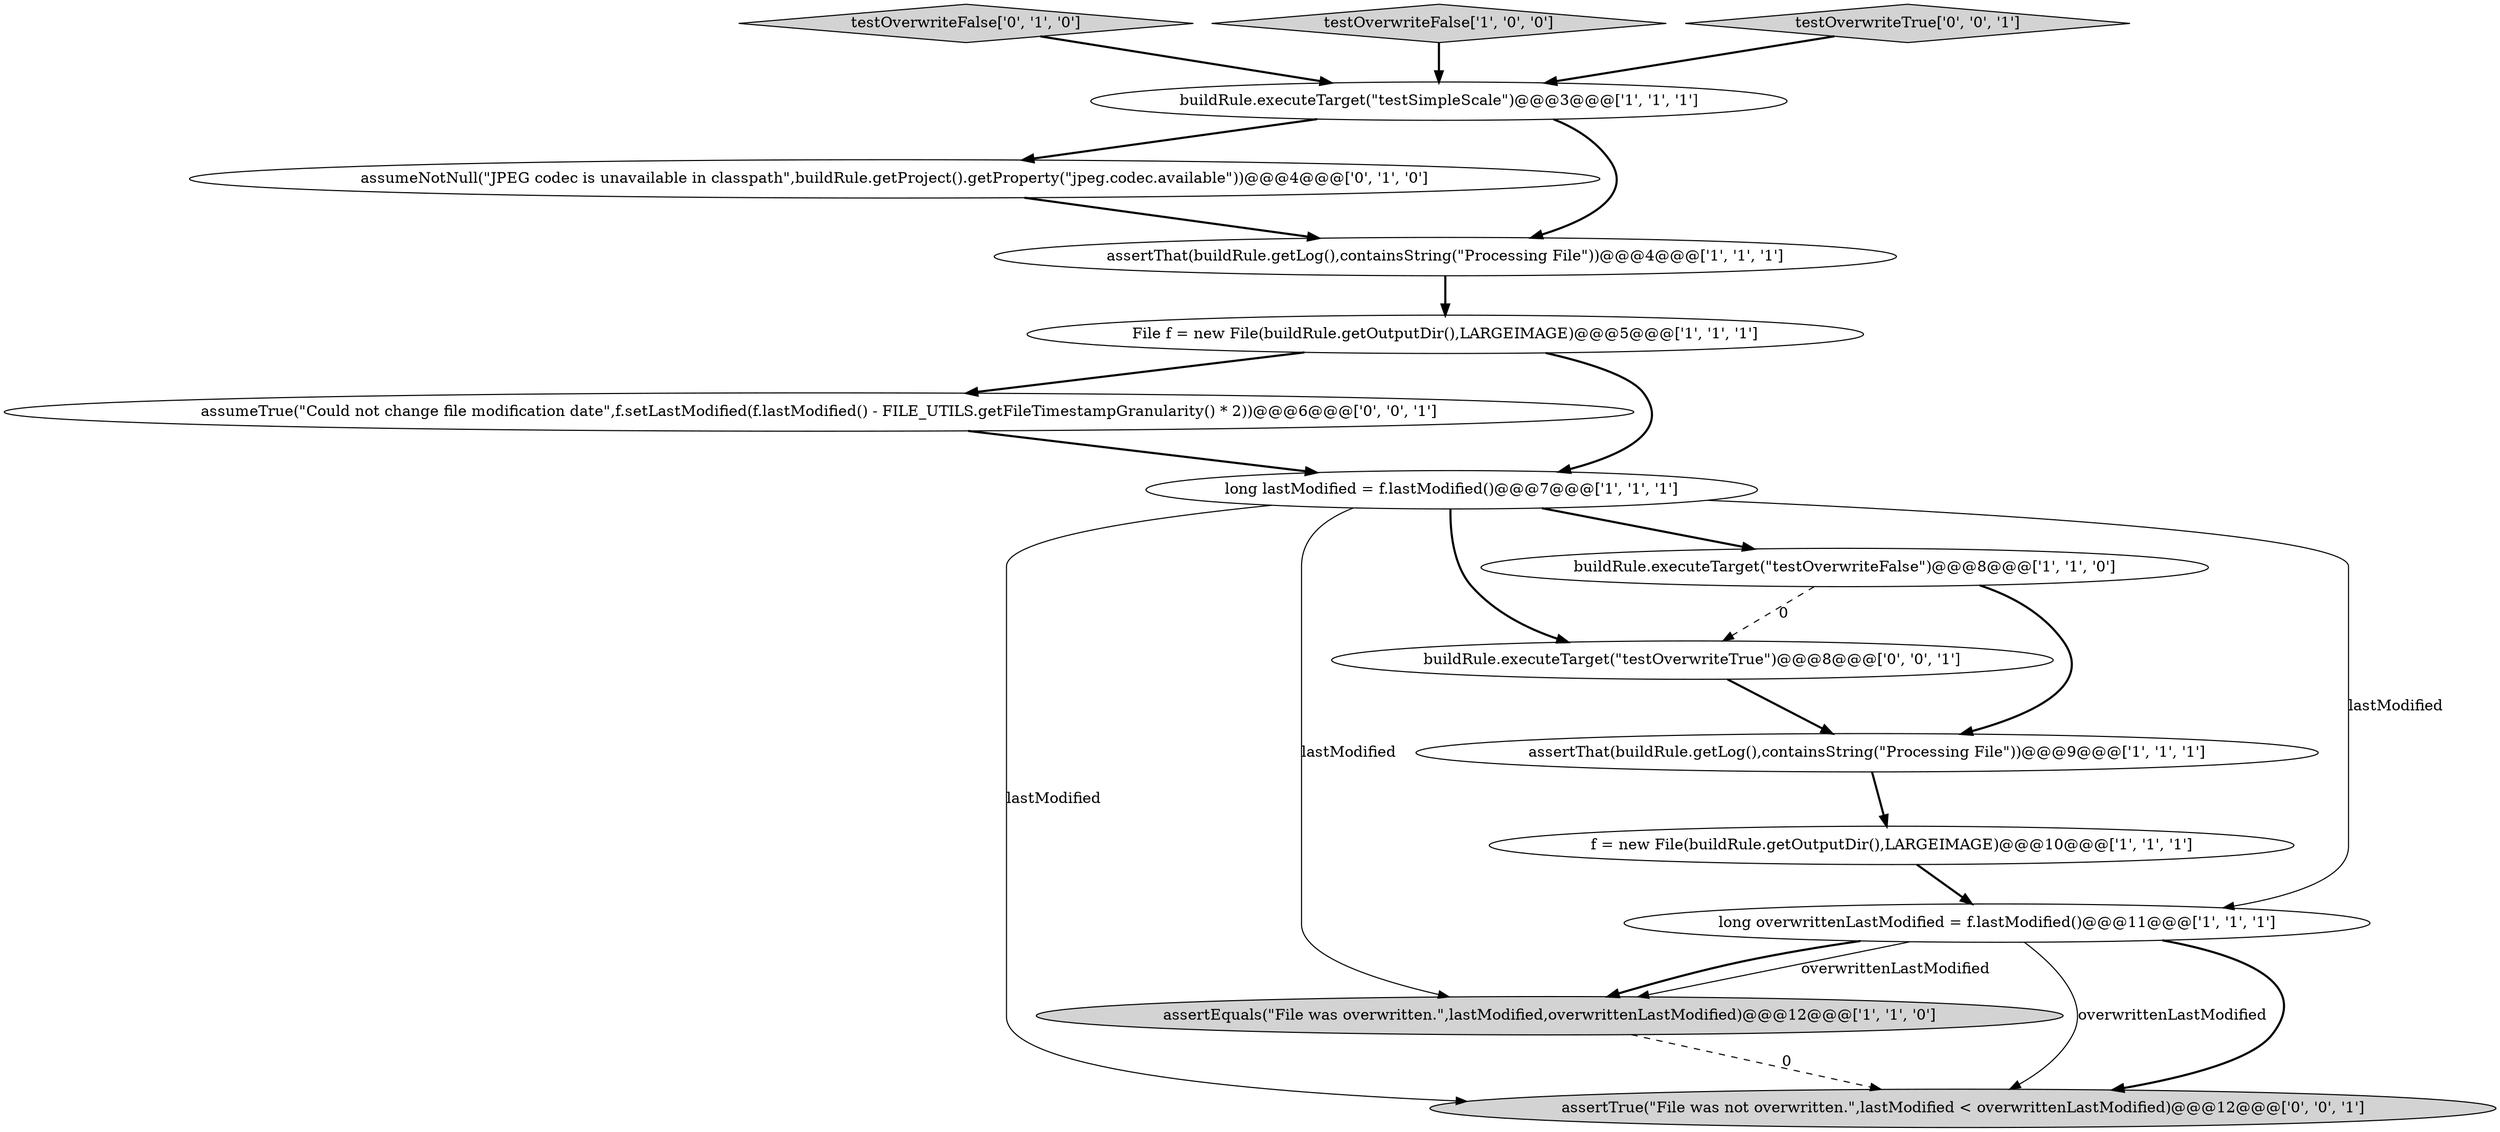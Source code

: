 digraph {
0 [style = filled, label = "assertThat(buildRule.getLog(),containsString(\"Processing File\"))@@@9@@@['1', '1', '1']", fillcolor = white, shape = ellipse image = "AAA0AAABBB1BBB"];
1 [style = filled, label = "buildRule.executeTarget(\"testSimpleScale\")@@@3@@@['1', '1', '1']", fillcolor = white, shape = ellipse image = "AAA0AAABBB1BBB"];
9 [style = filled, label = "File f = new File(buildRule.getOutputDir(),LARGEIMAGE)@@@5@@@['1', '1', '1']", fillcolor = white, shape = ellipse image = "AAA0AAABBB1BBB"];
2 [style = filled, label = "buildRule.executeTarget(\"testOverwriteFalse\")@@@8@@@['1', '1', '0']", fillcolor = white, shape = ellipse image = "AAA0AAABBB1BBB"];
13 [style = filled, label = "assertTrue(\"File was not overwritten.\",lastModified < overwrittenLastModified)@@@12@@@['0', '0', '1']", fillcolor = lightgray, shape = ellipse image = "AAA0AAABBB3BBB"];
15 [style = filled, label = "buildRule.executeTarget(\"testOverwriteTrue\")@@@8@@@['0', '0', '1']", fillcolor = white, shape = ellipse image = "AAA0AAABBB3BBB"];
4 [style = filled, label = "f = new File(buildRule.getOutputDir(),LARGEIMAGE)@@@10@@@['1', '1', '1']", fillcolor = white, shape = ellipse image = "AAA0AAABBB1BBB"];
11 [style = filled, label = "assumeNotNull(\"JPEG codec is unavailable in classpath\",buildRule.getProject().getProperty(\"jpeg.codec.available\"))@@@4@@@['0', '1', '0']", fillcolor = white, shape = ellipse image = "AAA1AAABBB2BBB"];
8 [style = filled, label = "assertThat(buildRule.getLog(),containsString(\"Processing File\"))@@@4@@@['1', '1', '1']", fillcolor = white, shape = ellipse image = "AAA0AAABBB1BBB"];
10 [style = filled, label = "testOverwriteFalse['0', '1', '0']", fillcolor = lightgray, shape = diamond image = "AAA0AAABBB2BBB"];
7 [style = filled, label = "testOverwriteFalse['1', '0', '0']", fillcolor = lightgray, shape = diamond image = "AAA0AAABBB1BBB"];
14 [style = filled, label = "testOverwriteTrue['0', '0', '1']", fillcolor = lightgray, shape = diamond image = "AAA0AAABBB3BBB"];
12 [style = filled, label = "assumeTrue(\"Could not change file modification date\",f.setLastModified(f.lastModified() - FILE_UTILS.getFileTimestampGranularity() * 2))@@@6@@@['0', '0', '1']", fillcolor = white, shape = ellipse image = "AAA0AAABBB3BBB"];
6 [style = filled, label = "assertEquals(\"File was overwritten.\",lastModified,overwrittenLastModified)@@@12@@@['1', '1', '0']", fillcolor = lightgray, shape = ellipse image = "AAA0AAABBB1BBB"];
5 [style = filled, label = "long overwrittenLastModified = f.lastModified()@@@11@@@['1', '1', '1']", fillcolor = white, shape = ellipse image = "AAA0AAABBB1BBB"];
3 [style = filled, label = "long lastModified = f.lastModified()@@@7@@@['1', '1', '1']", fillcolor = white, shape = ellipse image = "AAA0AAABBB1BBB"];
8->9 [style = bold, label=""];
0->4 [style = bold, label=""];
3->2 [style = bold, label=""];
5->13 [style = solid, label="overwrittenLastModified"];
3->6 [style = solid, label="lastModified"];
4->5 [style = bold, label=""];
9->3 [style = bold, label=""];
1->8 [style = bold, label=""];
6->13 [style = dashed, label="0"];
2->15 [style = dashed, label="0"];
5->6 [style = solid, label="overwrittenLastModified"];
5->13 [style = bold, label=""];
1->11 [style = bold, label=""];
14->1 [style = bold, label=""];
10->1 [style = bold, label=""];
15->0 [style = bold, label=""];
3->5 [style = solid, label="lastModified"];
11->8 [style = bold, label=""];
12->3 [style = bold, label=""];
3->13 [style = solid, label="lastModified"];
3->15 [style = bold, label=""];
2->0 [style = bold, label=""];
7->1 [style = bold, label=""];
5->6 [style = bold, label=""];
9->12 [style = bold, label=""];
}

